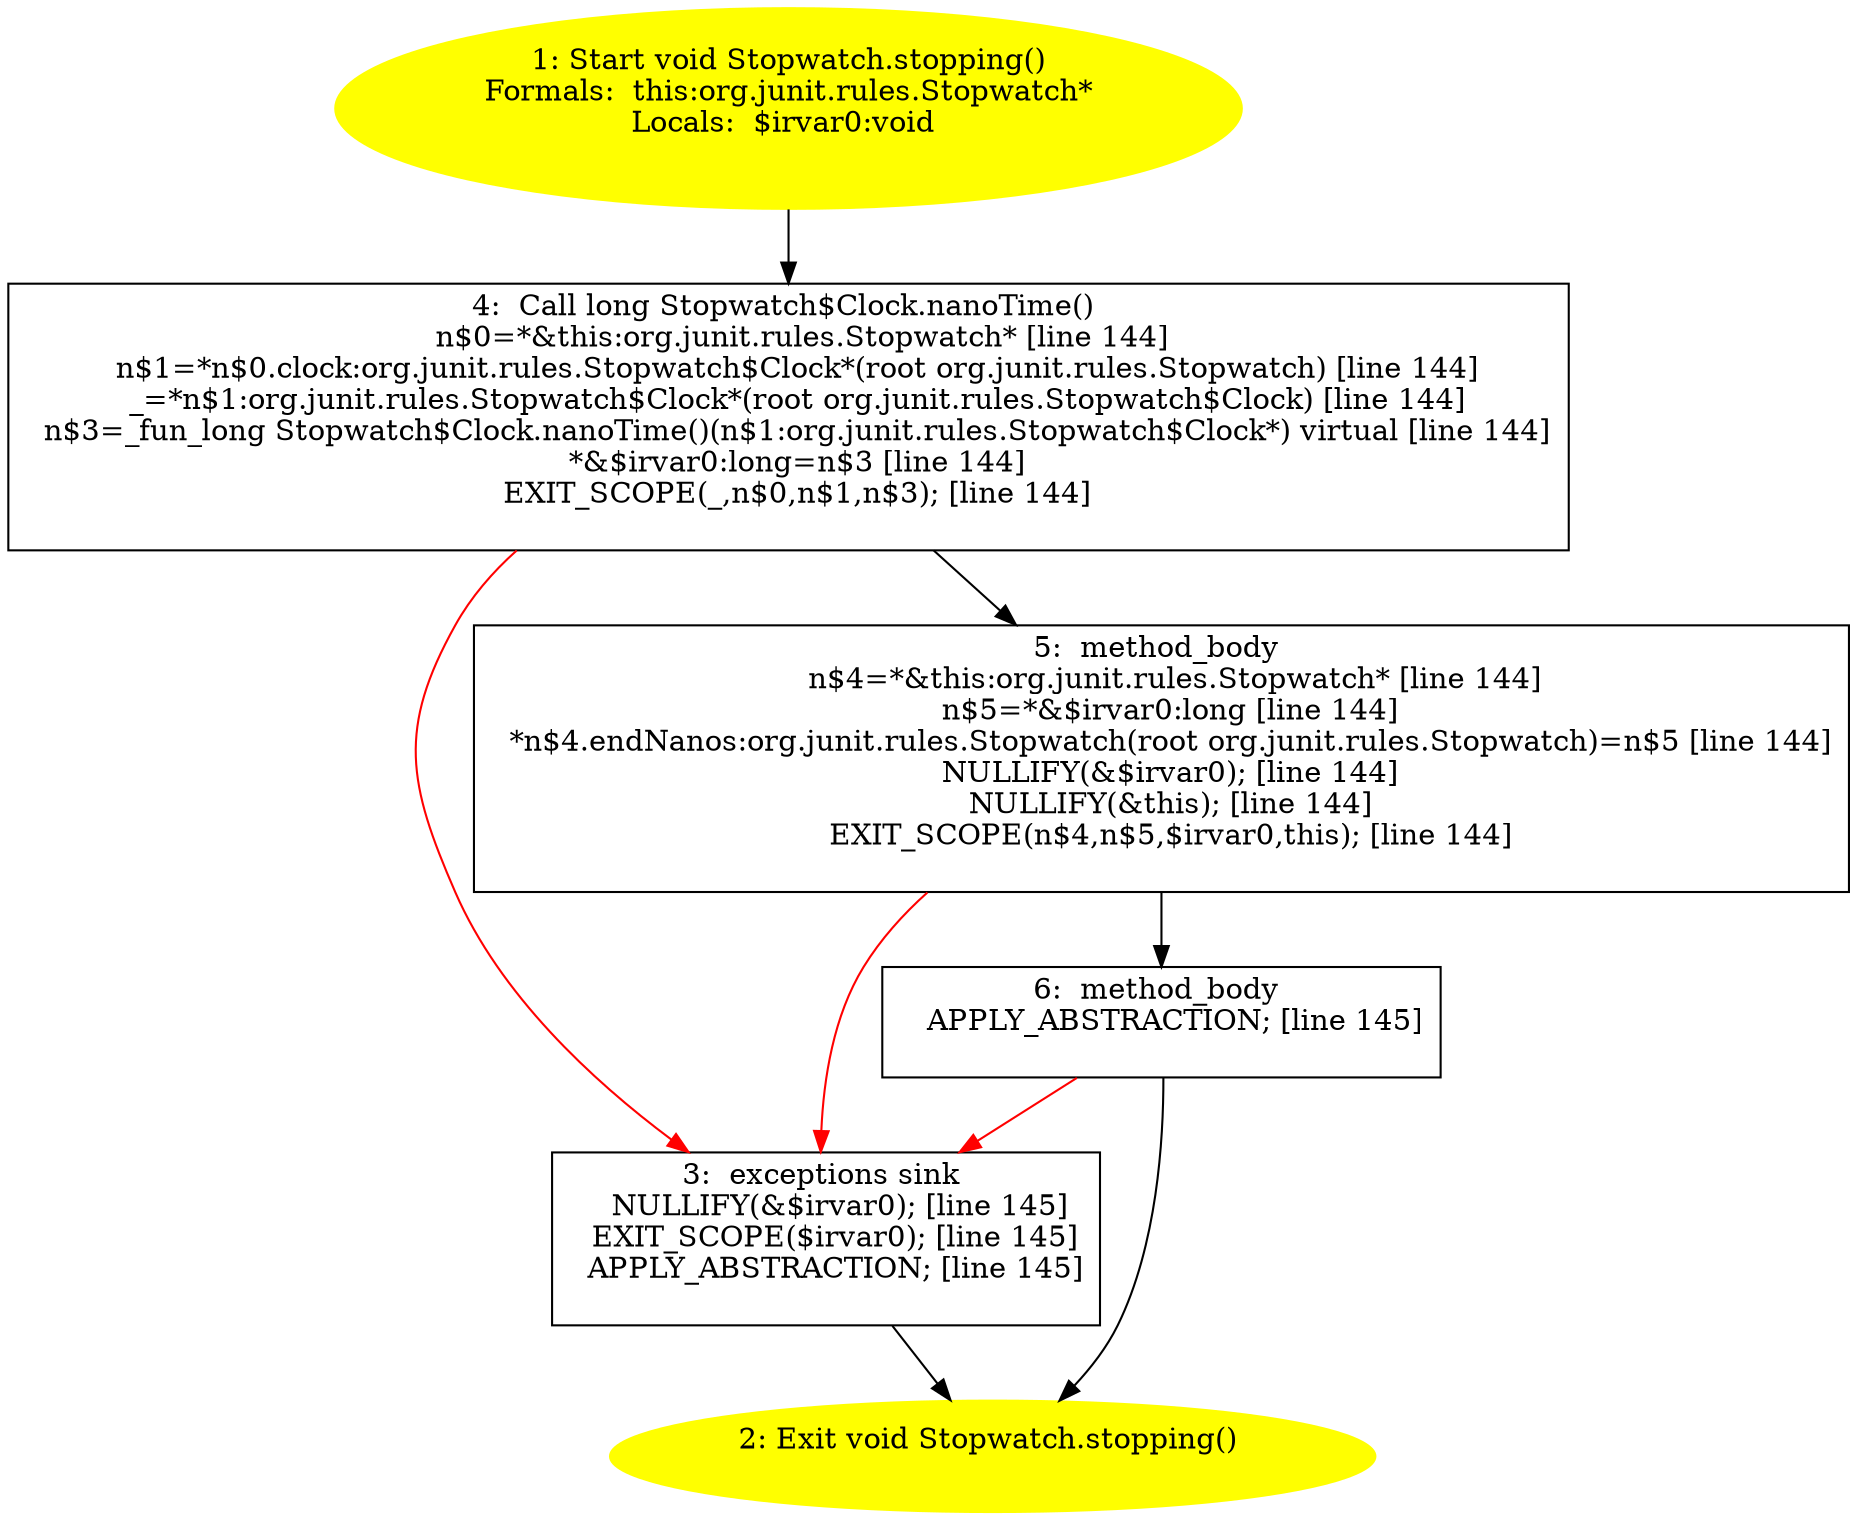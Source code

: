 /* @generated */
digraph cfg {
"org.junit.rules.Stopwatch.stopping():void.fcc02bd80775f0c42718e0e7d16ebb1d_1" [label="1: Start void Stopwatch.stopping()\nFormals:  this:org.junit.rules.Stopwatch*\nLocals:  $irvar0:void \n  " color=yellow style=filled]
	

	 "org.junit.rules.Stopwatch.stopping():void.fcc02bd80775f0c42718e0e7d16ebb1d_1" -> "org.junit.rules.Stopwatch.stopping():void.fcc02bd80775f0c42718e0e7d16ebb1d_4" ;
"org.junit.rules.Stopwatch.stopping():void.fcc02bd80775f0c42718e0e7d16ebb1d_2" [label="2: Exit void Stopwatch.stopping() \n  " color=yellow style=filled]
	

"org.junit.rules.Stopwatch.stopping():void.fcc02bd80775f0c42718e0e7d16ebb1d_3" [label="3:  exceptions sink \n   NULLIFY(&$irvar0); [line 145]\n  EXIT_SCOPE($irvar0); [line 145]\n  APPLY_ABSTRACTION; [line 145]\n " shape="box"]
	

	 "org.junit.rules.Stopwatch.stopping():void.fcc02bd80775f0c42718e0e7d16ebb1d_3" -> "org.junit.rules.Stopwatch.stopping():void.fcc02bd80775f0c42718e0e7d16ebb1d_2" ;
"org.junit.rules.Stopwatch.stopping():void.fcc02bd80775f0c42718e0e7d16ebb1d_4" [label="4:  Call long Stopwatch$Clock.nanoTime() \n   n$0=*&this:org.junit.rules.Stopwatch* [line 144]\n  n$1=*n$0.clock:org.junit.rules.Stopwatch$Clock*(root org.junit.rules.Stopwatch) [line 144]\n  _=*n$1:org.junit.rules.Stopwatch$Clock*(root org.junit.rules.Stopwatch$Clock) [line 144]\n  n$3=_fun_long Stopwatch$Clock.nanoTime()(n$1:org.junit.rules.Stopwatch$Clock*) virtual [line 144]\n  *&$irvar0:long=n$3 [line 144]\n  EXIT_SCOPE(_,n$0,n$1,n$3); [line 144]\n " shape="box"]
	

	 "org.junit.rules.Stopwatch.stopping():void.fcc02bd80775f0c42718e0e7d16ebb1d_4" -> "org.junit.rules.Stopwatch.stopping():void.fcc02bd80775f0c42718e0e7d16ebb1d_5" ;
	 "org.junit.rules.Stopwatch.stopping():void.fcc02bd80775f0c42718e0e7d16ebb1d_4" -> "org.junit.rules.Stopwatch.stopping():void.fcc02bd80775f0c42718e0e7d16ebb1d_3" [color="red" ];
"org.junit.rules.Stopwatch.stopping():void.fcc02bd80775f0c42718e0e7d16ebb1d_5" [label="5:  method_body \n   n$4=*&this:org.junit.rules.Stopwatch* [line 144]\n  n$5=*&$irvar0:long [line 144]\n  *n$4.endNanos:org.junit.rules.Stopwatch(root org.junit.rules.Stopwatch)=n$5 [line 144]\n  NULLIFY(&$irvar0); [line 144]\n  NULLIFY(&this); [line 144]\n  EXIT_SCOPE(n$4,n$5,$irvar0,this); [line 144]\n " shape="box"]
	

	 "org.junit.rules.Stopwatch.stopping():void.fcc02bd80775f0c42718e0e7d16ebb1d_5" -> "org.junit.rules.Stopwatch.stopping():void.fcc02bd80775f0c42718e0e7d16ebb1d_6" ;
	 "org.junit.rules.Stopwatch.stopping():void.fcc02bd80775f0c42718e0e7d16ebb1d_5" -> "org.junit.rules.Stopwatch.stopping():void.fcc02bd80775f0c42718e0e7d16ebb1d_3" [color="red" ];
"org.junit.rules.Stopwatch.stopping():void.fcc02bd80775f0c42718e0e7d16ebb1d_6" [label="6:  method_body \n   APPLY_ABSTRACTION; [line 145]\n " shape="box"]
	

	 "org.junit.rules.Stopwatch.stopping():void.fcc02bd80775f0c42718e0e7d16ebb1d_6" -> "org.junit.rules.Stopwatch.stopping():void.fcc02bd80775f0c42718e0e7d16ebb1d_2" ;
	 "org.junit.rules.Stopwatch.stopping():void.fcc02bd80775f0c42718e0e7d16ebb1d_6" -> "org.junit.rules.Stopwatch.stopping():void.fcc02bd80775f0c42718e0e7d16ebb1d_3" [color="red" ];
}
